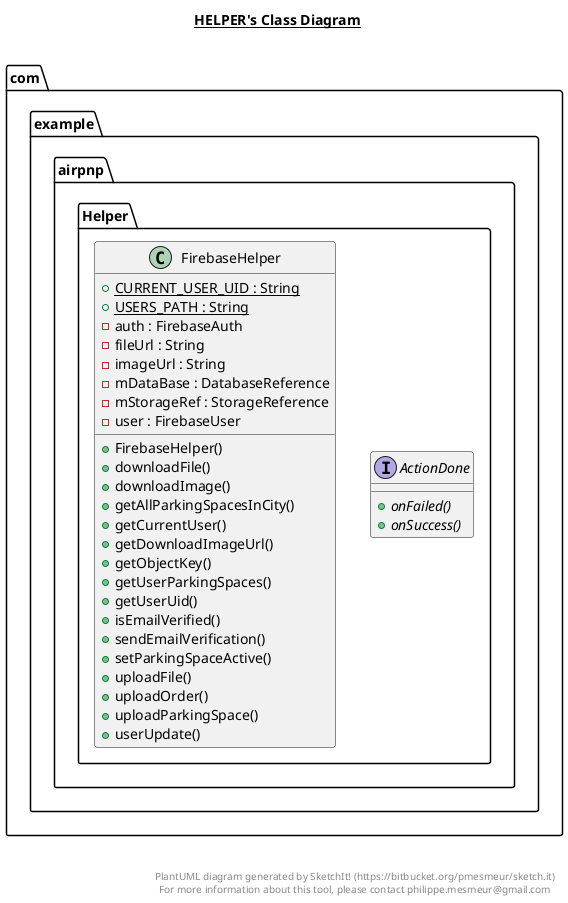 @startuml

title __HELPER's Class Diagram__\n

  namespace com.example.airpnp {
    namespace Helper {
      interface com.example.airpnp.Helper.ActionDone {
          {abstract} + onFailed()
          {abstract} + onSuccess()
      }
    }
  }
  

  namespace com.example.airpnp {
    namespace Helper {
      class com.example.airpnp.Helper.FirebaseHelper {
          {static} + CURRENT_USER_UID : String
          {static} + USERS_PATH : String
          - auth : FirebaseAuth
          - fileUrl : String
          - imageUrl : String
          - mDataBase : DatabaseReference
          - mStorageRef : StorageReference
          - user : FirebaseUser
          + FirebaseHelper()
          + downloadFile()
          + downloadImage()
          + getAllParkingSpacesInCity()
          + getCurrentUser()
          + getDownloadImageUrl()
          + getObjectKey()
          + getUserParkingSpaces()
          + getUserUid()
          + isEmailVerified()
          + sendEmailVerification()
          + setParkingSpaceActive()
          + uploadFile()
          + uploadOrder()
          + uploadParkingSpace()
          + userUpdate()
      }
    }
  }
  



right footer


PlantUML diagram generated by SketchIt! (https://bitbucket.org/pmesmeur/sketch.it)
For more information about this tool, please contact philippe.mesmeur@gmail.com
endfooter

@enduml
